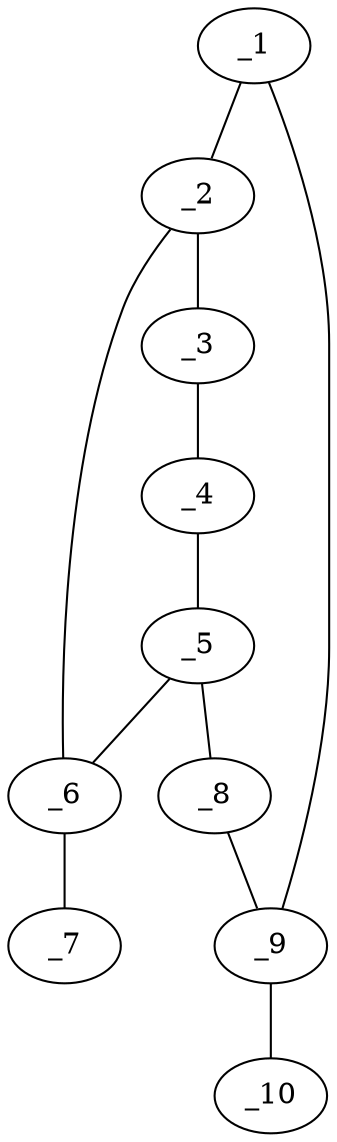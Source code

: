 graph molid670182 {
	_1	 [charge=0,
		chem=1,
		symbol="C  ",
		x="3.7796",
		y="-1.9822"];
	_2	 [charge=0,
		chem=1,
		symbol="C  ",
		x="5.3147",
		y="-0.7391"];
	_1 -- _2	 [valence=1];
	_9	 [charge=0,
		chem=1,
		symbol="C  ",
		x="2.866",
		y="-1.5755"];
	_1 -- _9	 [valence=1];
	_3	 [charge=0,
		chem=1,
		symbol="C  ",
		x="7.1467",
		y="-1.4979"];
	_2 -- _3	 [valence=1];
	_6	 [charge=0,
		chem=5,
		symbol="S  ",
		x="4.8369",
		y="1.2095"];
	_2 -- _6	 [valence=1];
	_4	 [charge=0,
		chem=1,
		symbol="C  ",
		x="7.4055",
		y="-0.532"];
	_3 -- _4	 [valence=1];
	_5	 [charge=0,
		chem=1,
		symbol="C  ",
		x="5.5735",
		y="0.2268"];
	_4 -- _5	 [valence=1];
	_5 -- _6	 [valence=1];
	_8	 [charge=0,
		chem=1,
		symbol="C  ",
		x="2.9706",
		y="-0.581"];
	_5 -- _8	 [valence=1];
	_7	 [charge=0,
		chem=2,
		symbol="O  ",
		x="4.3369",
		y="2.0755"];
	_6 -- _7	 [valence=2];
	_8 -- _9	 [valence=1];
	_10	 [charge=0,
		chem=2,
		symbol="O  ",
		x=2,
		y="-2.0755"];
	_9 -- _10	 [valence=2];
}
